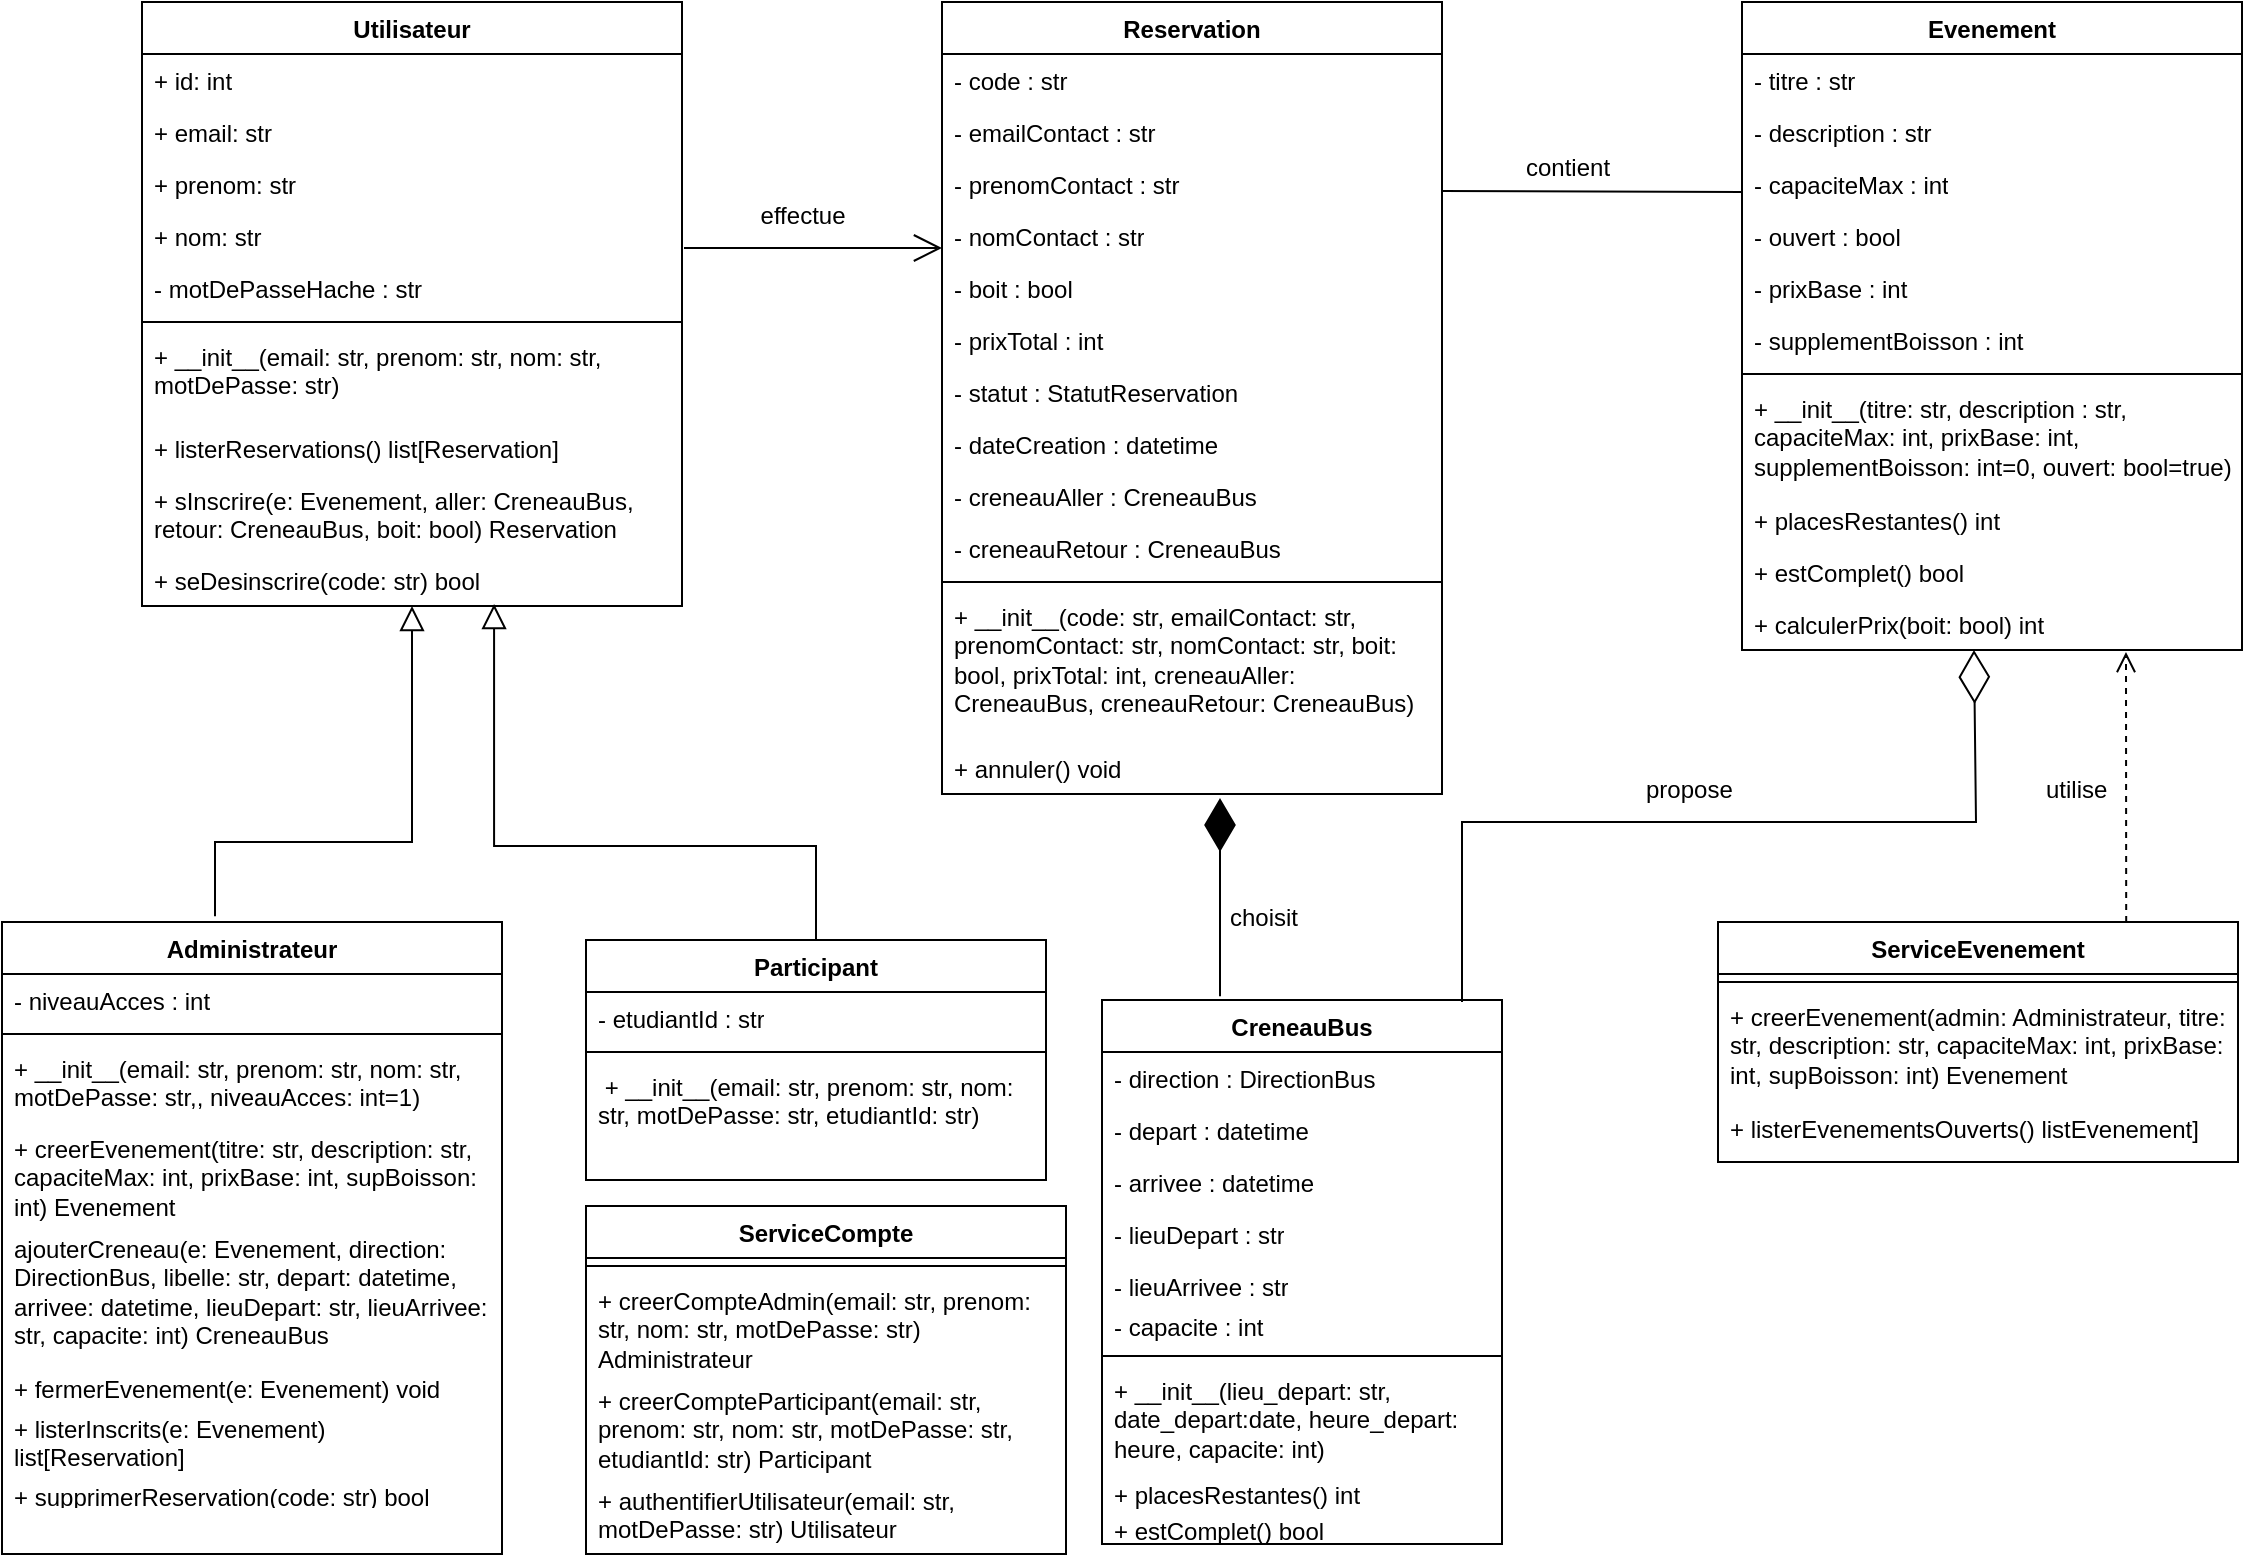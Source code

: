 <mxfile version="28.2.1">
  <diagram id="C5RBs43oDa-KdzZeNtuy" name="Page-1">
    <mxGraphModel dx="872" dy="441" grid="1" gridSize="10" guides="1" tooltips="1" connect="1" arrows="1" fold="1" page="1" pageScale="1" pageWidth="1169" pageHeight="827" math="0" shadow="0">
      <root>
        <mxCell id="WIyWlLk6GJQsqaUBKTNV-0" />
        <mxCell id="WIyWlLk6GJQsqaUBKTNV-1" parent="WIyWlLk6GJQsqaUBKTNV-0" />
        <mxCell id="zkfFHV4jXpPFQw0GAbJ--0" value="Utilisateur" style="swimlane;fontStyle=1;align=center;verticalAlign=top;childLayout=stackLayout;horizontal=1;startSize=26;horizontalStack=0;resizeParent=1;resizeLast=0;collapsible=1;marginBottom=0;rounded=0;shadow=0;strokeWidth=1;" parent="WIyWlLk6GJQsqaUBKTNV-1" vertex="1">
          <mxGeometry x="110" y="40" width="270" height="302" as="geometry">
            <mxRectangle x="230" y="140" width="160" height="26" as="alternateBounds" />
          </mxGeometry>
        </mxCell>
        <mxCell id="dK46kcQTqnEOhWtrCbgf-2" value="+ id: int" style="text;strokeColor=none;fillColor=none;align=left;verticalAlign=top;spacingLeft=4;spacingRight=4;overflow=hidden;rotatable=0;points=[[0,0.5],[1,0.5]];portConstraint=eastwest;whiteSpace=wrap;html=1;" parent="zkfFHV4jXpPFQw0GAbJ--0" vertex="1">
          <mxGeometry y="26" width="270" height="26" as="geometry" />
        </mxCell>
        <mxCell id="dK46kcQTqnEOhWtrCbgf-3" value="+ email: str" style="text;strokeColor=none;fillColor=none;align=left;verticalAlign=top;spacingLeft=4;spacingRight=4;overflow=hidden;rotatable=0;points=[[0,0.5],[1,0.5]];portConstraint=eastwest;whiteSpace=wrap;html=1;" parent="zkfFHV4jXpPFQw0GAbJ--0" vertex="1">
          <mxGeometry y="52" width="270" height="26" as="geometry" />
        </mxCell>
        <mxCell id="UdKUQ7M-LLdawXGV8OHi-44" value="+ prenom: str" style="text;strokeColor=none;fillColor=none;align=left;verticalAlign=top;spacingLeft=4;spacingRight=4;overflow=hidden;rotatable=0;points=[[0,0.5],[1,0.5]];portConstraint=eastwest;whiteSpace=wrap;html=1;" parent="zkfFHV4jXpPFQw0GAbJ--0" vertex="1">
          <mxGeometry y="78" width="270" height="26" as="geometry" />
        </mxCell>
        <mxCell id="dK46kcQTqnEOhWtrCbgf-1" value="+ nom: str" style="text;strokeColor=none;fillColor=none;align=left;verticalAlign=top;spacingLeft=4;spacingRight=4;overflow=hidden;rotatable=0;points=[[0,0.5],[1,0.5]];portConstraint=eastwest;whiteSpace=wrap;html=1;" parent="zkfFHV4jXpPFQw0GAbJ--0" vertex="1">
          <mxGeometry y="104" width="270" height="26" as="geometry" />
        </mxCell>
        <mxCell id="UdKUQ7M-LLdawXGV8OHi-86" value="- motDePasseHache : str" style="text;strokeColor=none;fillColor=none;align=left;verticalAlign=top;spacingLeft=4;spacingRight=4;overflow=hidden;rotatable=0;points=[[0,0.5],[1,0.5]];portConstraint=eastwest;whiteSpace=wrap;html=1;" parent="zkfFHV4jXpPFQw0GAbJ--0" vertex="1">
          <mxGeometry y="130" width="270" height="26" as="geometry" />
        </mxCell>
        <mxCell id="zkfFHV4jXpPFQw0GAbJ--4" value="" style="line;html=1;strokeWidth=1;align=left;verticalAlign=middle;spacingTop=-1;spacingLeft=3;spacingRight=3;rotatable=0;labelPosition=right;points=[];portConstraint=eastwest;" parent="zkfFHV4jXpPFQw0GAbJ--0" vertex="1">
          <mxGeometry y="156" width="270" height="8" as="geometry" />
        </mxCell>
        <mxCell id="UdKUQ7M-LLdawXGV8OHi-45" value="+ __init__(email: str, prenom: str, nom: str, motDePasse: str)" style="text;strokeColor=none;fillColor=none;align=left;verticalAlign=top;spacingLeft=4;spacingRight=4;overflow=hidden;rotatable=0;points=[[0,0.5],[1,0.5]];portConstraint=eastwest;whiteSpace=wrap;html=1;" parent="zkfFHV4jXpPFQw0GAbJ--0" vertex="1">
          <mxGeometry y="164" width="270" height="46" as="geometry" />
        </mxCell>
        <mxCell id="UdKUQ7M-LLdawXGV8OHi-16" value="+ listerReservations() list[Reservation]" style="text;strokeColor=none;fillColor=none;align=left;verticalAlign=top;spacingLeft=4;spacingRight=4;overflow=hidden;rotatable=0;points=[[0,0.5],[1,0.5]];portConstraint=eastwest;whiteSpace=wrap;html=1;" parent="zkfFHV4jXpPFQw0GAbJ--0" vertex="1">
          <mxGeometry y="210" width="270" height="26" as="geometry" />
        </mxCell>
        <mxCell id="dK46kcQTqnEOhWtrCbgf-9" value="+ sInscrire(e: Evenement, aller: CreneauBus, retour: CreneauBus, boit: bool) Reservation" style="text;strokeColor=none;fillColor=none;align=left;verticalAlign=top;spacingLeft=4;spacingRight=4;overflow=hidden;rotatable=0;points=[[0,0.5],[1,0.5]];portConstraint=eastwest;whiteSpace=wrap;html=1;" parent="zkfFHV4jXpPFQw0GAbJ--0" vertex="1">
          <mxGeometry y="236" width="270" height="40" as="geometry" />
        </mxCell>
        <mxCell id="dK46kcQTqnEOhWtrCbgf-10" value="+ seDesinscrire(code: str) bool" style="text;strokeColor=none;fillColor=none;align=left;verticalAlign=top;spacingLeft=4;spacingRight=4;overflow=hidden;rotatable=0;points=[[0,0.5],[1,0.5]];portConstraint=eastwest;whiteSpace=wrap;html=1;" parent="zkfFHV4jXpPFQw0GAbJ--0" vertex="1">
          <mxGeometry y="276" width="270" height="26" as="geometry" />
        </mxCell>
        <mxCell id="zkfFHV4jXpPFQw0GAbJ--6" value="Administrateur" style="swimlane;fontStyle=1;align=center;verticalAlign=top;childLayout=stackLayout;horizontal=1;startSize=26;horizontalStack=0;resizeParent=1;resizeLast=0;collapsible=1;marginBottom=0;rounded=0;shadow=0;strokeWidth=1;" parent="WIyWlLk6GJQsqaUBKTNV-1" vertex="1">
          <mxGeometry x="40" y="500" width="250" height="316" as="geometry">
            <mxRectangle x="130" y="380" width="160" height="26" as="alternateBounds" />
          </mxGeometry>
        </mxCell>
        <mxCell id="UdKUQ7M-LLdawXGV8OHi-15" value="- niveauAcces : int" style="text;strokeColor=none;fillColor=none;align=left;verticalAlign=top;spacingLeft=4;spacingRight=4;overflow=hidden;rotatable=0;points=[[0,0.5],[1,0.5]];portConstraint=eastwest;whiteSpace=wrap;html=1;" parent="zkfFHV4jXpPFQw0GAbJ--6" vertex="1">
          <mxGeometry y="26" width="250" height="26" as="geometry" />
        </mxCell>
        <mxCell id="zkfFHV4jXpPFQw0GAbJ--9" value="" style="line;html=1;strokeWidth=1;align=left;verticalAlign=middle;spacingTop=-1;spacingLeft=3;spacingRight=3;rotatable=0;labelPosition=right;points=[];portConstraint=eastwest;" parent="zkfFHV4jXpPFQw0GAbJ--6" vertex="1">
          <mxGeometry y="52" width="250" height="8" as="geometry" />
        </mxCell>
        <mxCell id="UdKUQ7M-LLdawXGV8OHi-47" value="+ __init__(email: str, prenom: str, nom: str, motDePasse: str,, niveauAcces: int=1)" style="text;strokeColor=none;fillColor=none;align=left;verticalAlign=top;spacingLeft=4;spacingRight=4;overflow=hidden;rotatable=0;points=[[0,0.5],[1,0.5]];portConstraint=eastwest;whiteSpace=wrap;html=1;" parent="zkfFHV4jXpPFQw0GAbJ--6" vertex="1">
          <mxGeometry y="60" width="250" height="40" as="geometry" />
        </mxCell>
        <mxCell id="UdKUQ7M-LLdawXGV8OHi-8" value="+ creerEvenement(titre: str, description: str, capaciteMax: int, prixBase: int, supBoisson: int) Evenement" style="text;strokeColor=none;fillColor=none;align=left;verticalAlign=top;spacingLeft=4;spacingRight=4;overflow=hidden;rotatable=0;points=[[0,0.5],[1,0.5]];portConstraint=eastwest;whiteSpace=wrap;html=1;" parent="zkfFHV4jXpPFQw0GAbJ--6" vertex="1">
          <mxGeometry y="100" width="250" height="50" as="geometry" />
        </mxCell>
        <mxCell id="UdKUQ7M-LLdawXGV8OHi-10" value="ajouterCreneau(e: Evenement, direction: DirectionBus, libelle: str, depart: datetime, arrivee: datetime, lieuDepart: str, lieuArrivee: str, capacite: int) CreneauBus" style="text;strokeColor=none;fillColor=none;align=left;verticalAlign=top;spacingLeft=4;spacingRight=4;overflow=hidden;rotatable=0;points=[[0,0.5],[1,0.5]];portConstraint=eastwest;whiteSpace=wrap;html=1;" parent="zkfFHV4jXpPFQw0GAbJ--6" vertex="1">
          <mxGeometry y="150" width="250" height="70" as="geometry" />
        </mxCell>
        <mxCell id="UdKUQ7M-LLdawXGV8OHi-17" value="+ fermerEvenement(e: Evenement) void" style="text;strokeColor=none;fillColor=none;align=left;verticalAlign=top;spacingLeft=4;spacingRight=4;overflow=hidden;rotatable=0;points=[[0,0.5],[1,0.5]];portConstraint=eastwest;whiteSpace=wrap;html=1;" parent="zkfFHV4jXpPFQw0GAbJ--6" vertex="1">
          <mxGeometry y="220" width="250" height="20" as="geometry" />
        </mxCell>
        <mxCell id="UdKUQ7M-LLdawXGV8OHi-9" value="+ listerInscrits(e: Evenement) list[Reservation]" style="text;strokeColor=none;fillColor=none;align=left;verticalAlign=top;spacingLeft=4;spacingRight=4;overflow=hidden;rotatable=0;points=[[0,0.5],[1,0.5]];portConstraint=eastwest;whiteSpace=wrap;html=1;" parent="zkfFHV4jXpPFQw0GAbJ--6" vertex="1">
          <mxGeometry y="240" width="250" height="34" as="geometry" />
        </mxCell>
        <mxCell id="UdKUQ7M-LLdawXGV8OHi-48" value="+ supprimerReservation(code: str) bool" style="text;strokeColor=none;fillColor=none;align=left;verticalAlign=top;spacingLeft=4;spacingRight=4;overflow=hidden;rotatable=0;points=[[0,0.5],[1,0.5]];portConstraint=eastwest;whiteSpace=wrap;html=1;" parent="zkfFHV4jXpPFQw0GAbJ--6" vertex="1">
          <mxGeometry y="274" width="250" height="16" as="geometry" />
        </mxCell>
        <mxCell id="zkfFHV4jXpPFQw0GAbJ--12" value="" style="endArrow=block;endSize=10;endFill=0;shadow=0;strokeWidth=1;rounded=0;curved=0;edgeStyle=elbowEdgeStyle;elbow=vertical;exitX=0.426;exitY=-0.009;exitDx=0;exitDy=0;entryX=0.5;entryY=1;entryDx=0;entryDy=0;exitPerimeter=0;" parent="WIyWlLk6GJQsqaUBKTNV-1" source="zkfFHV4jXpPFQw0GAbJ--6" target="zkfFHV4jXpPFQw0GAbJ--0" edge="1">
          <mxGeometry width="160" relative="1" as="geometry">
            <mxPoint x="178.5" y="578" as="sourcePoint" />
            <mxPoint x="211.49" y="476.002" as="targetPoint" />
            <Array as="points">
              <mxPoint x="210" y="460" />
              <mxPoint x="223.5" y="518" />
              <mxPoint x="263.5" y="488" />
              <mxPoint x="333.5" y="408" />
            </Array>
          </mxGeometry>
        </mxCell>
        <mxCell id="zkfFHV4jXpPFQw0GAbJ--16" value="" style="endArrow=block;endSize=10;endFill=0;shadow=0;strokeWidth=1;rounded=0;curved=0;edgeStyle=elbowEdgeStyle;elbow=vertical;entryX=0.652;entryY=0.885;entryDx=0;entryDy=0;entryPerimeter=0;exitX=0.5;exitY=0;exitDx=0;exitDy=0;" parent="WIyWlLk6GJQsqaUBKTNV-1" source="UdKUQ7M-LLdawXGV8OHi-1" edge="1">
          <mxGeometry width="160" relative="1" as="geometry">
            <mxPoint x="447" y="511" as="sourcePoint" />
            <mxPoint x="286.04" y="341.01" as="targetPoint" />
            <Array as="points">
              <mxPoint x="484.09" y="462" />
              <mxPoint x="384.09" y="422" />
              <mxPoint x="424.09" y="432" />
              <mxPoint x="384.09" y="352" />
            </Array>
          </mxGeometry>
        </mxCell>
        <mxCell id="zkfFHV4jXpPFQw0GAbJ--17" value="Evenement" style="swimlane;fontStyle=1;align=center;verticalAlign=top;childLayout=stackLayout;horizontal=1;startSize=26;horizontalStack=0;resizeParent=1;resizeLast=0;collapsible=1;marginBottom=0;rounded=0;shadow=0;strokeWidth=1;" parent="WIyWlLk6GJQsqaUBKTNV-1" vertex="1">
          <mxGeometry x="910" y="40" width="250" height="324" as="geometry">
            <mxRectangle x="550" y="140" width="160" height="26" as="alternateBounds" />
          </mxGeometry>
        </mxCell>
        <mxCell id="UdKUQ7M-LLdawXGV8OHi-11" value="- titre : str" style="text;strokeColor=none;fillColor=none;align=left;verticalAlign=top;spacingLeft=4;spacingRight=4;overflow=hidden;rotatable=0;points=[[0,0.5],[1,0.5]];portConstraint=eastwest;whiteSpace=wrap;html=1;" parent="zkfFHV4jXpPFQw0GAbJ--17" vertex="1">
          <mxGeometry y="26" width="250" height="26" as="geometry" />
        </mxCell>
        <mxCell id="SGklO1m5Eiw55vcK3kZM-5" value="- description : str" style="text;strokeColor=none;fillColor=none;align=left;verticalAlign=top;spacingLeft=4;spacingRight=4;overflow=hidden;rotatable=0;points=[[0,0.5],[1,0.5]];portConstraint=eastwest;whiteSpace=wrap;html=1;" vertex="1" parent="zkfFHV4jXpPFQw0GAbJ--17">
          <mxGeometry y="52" width="250" height="26" as="geometry" />
        </mxCell>
        <mxCell id="UdKUQ7M-LLdawXGV8OHi-12" value="- capaciteMax : int" style="text;strokeColor=none;fillColor=none;align=left;verticalAlign=top;spacingLeft=4;spacingRight=4;overflow=hidden;rotatable=0;points=[[0,0.5],[1,0.5]];portConstraint=eastwest;whiteSpace=wrap;html=1;" parent="zkfFHV4jXpPFQw0GAbJ--17" vertex="1">
          <mxGeometry y="78" width="250" height="26" as="geometry" />
        </mxCell>
        <mxCell id="UdKUQ7M-LLdawXGV8OHi-19" value="- ouvert : bool" style="text;strokeColor=none;fillColor=none;align=left;verticalAlign=top;spacingLeft=4;spacingRight=4;overflow=hidden;rotatable=0;points=[[0,0.5],[1,0.5]];portConstraint=eastwest;whiteSpace=wrap;html=1;" parent="zkfFHV4jXpPFQw0GAbJ--17" vertex="1">
          <mxGeometry y="104" width="250" height="26" as="geometry" />
        </mxCell>
        <mxCell id="UdKUQ7M-LLdawXGV8OHi-49" value="- prixBase : int" style="text;strokeColor=none;fillColor=none;align=left;verticalAlign=top;spacingLeft=4;spacingRight=4;overflow=hidden;rotatable=0;points=[[0,0.5],[1,0.5]];portConstraint=eastwest;whiteSpace=wrap;html=1;" parent="zkfFHV4jXpPFQw0GAbJ--17" vertex="1">
          <mxGeometry y="130" width="250" height="26" as="geometry" />
        </mxCell>
        <mxCell id="UdKUQ7M-LLdawXGV8OHi-50" value="- supplementBoisson : int" style="text;strokeColor=none;fillColor=none;align=left;verticalAlign=top;spacingLeft=4;spacingRight=4;overflow=hidden;rotatable=0;points=[[0,0.5],[1,0.5]];portConstraint=eastwest;whiteSpace=wrap;html=1;" parent="zkfFHV4jXpPFQw0GAbJ--17" vertex="1">
          <mxGeometry y="156" width="250" height="26" as="geometry" />
        </mxCell>
        <mxCell id="zkfFHV4jXpPFQw0GAbJ--23" value="" style="line;html=1;strokeWidth=1;align=left;verticalAlign=middle;spacingTop=-1;spacingLeft=3;spacingRight=3;rotatable=0;labelPosition=right;points=[];portConstraint=eastwest;" parent="zkfFHV4jXpPFQw0GAbJ--17" vertex="1">
          <mxGeometry y="182" width="250" height="8" as="geometry" />
        </mxCell>
        <mxCell id="UdKUQ7M-LLdawXGV8OHi-18" value="+ __init__(titre: str, description : str, capaciteMax: int, prixBase: int, supplementBoisson: int=0, ouvert: bool=true)" style="text;strokeColor=none;fillColor=none;align=left;verticalAlign=top;spacingLeft=4;spacingRight=4;overflow=hidden;rotatable=0;points=[[0,0.5],[1,0.5]];portConstraint=eastwest;whiteSpace=wrap;html=1;" parent="zkfFHV4jXpPFQw0GAbJ--17" vertex="1">
          <mxGeometry y="190" width="250" height="56" as="geometry" />
        </mxCell>
        <mxCell id="UdKUQ7M-LLdawXGV8OHi-20" value="+ placesRestantes() int" style="text;strokeColor=none;fillColor=none;align=left;verticalAlign=top;spacingLeft=4;spacingRight=4;overflow=hidden;rotatable=0;points=[[0,0.5],[1,0.5]];portConstraint=eastwest;whiteSpace=wrap;html=1;" parent="zkfFHV4jXpPFQw0GAbJ--17" vertex="1">
          <mxGeometry y="246" width="250" height="26" as="geometry" />
        </mxCell>
        <mxCell id="UdKUQ7M-LLdawXGV8OHi-26" value="+ estComplet() bool" style="text;strokeColor=none;fillColor=none;align=left;verticalAlign=top;spacingLeft=4;spacingRight=4;overflow=hidden;rotatable=0;points=[[0,0.5],[1,0.5]];portConstraint=eastwest;whiteSpace=wrap;html=1;" parent="zkfFHV4jXpPFQw0GAbJ--17" vertex="1">
          <mxGeometry y="272" width="250" height="26" as="geometry" />
        </mxCell>
        <mxCell id="UdKUQ7M-LLdawXGV8OHi-51" value="+ calculerPrix(boit: bool) int" style="text;strokeColor=none;fillColor=none;align=left;verticalAlign=top;spacingLeft=4;spacingRight=4;overflow=hidden;rotatable=0;points=[[0,0.5],[1,0.5]];portConstraint=eastwest;whiteSpace=wrap;html=1;" parent="zkfFHV4jXpPFQw0GAbJ--17" vertex="1">
          <mxGeometry y="298" width="250" height="26" as="geometry" />
        </mxCell>
        <mxCell id="UdKUQ7M-LLdawXGV8OHi-1" value="Participant" style="swimlane;fontStyle=1;align=center;verticalAlign=top;childLayout=stackLayout;horizontal=1;startSize=26;horizontalStack=0;resizeParent=1;resizeParentMax=0;resizeLast=0;collapsible=1;marginBottom=0;whiteSpace=wrap;html=1;" parent="WIyWlLk6GJQsqaUBKTNV-1" vertex="1">
          <mxGeometry x="332" y="509" width="230" height="120" as="geometry" />
        </mxCell>
        <mxCell id="UdKUQ7M-LLdawXGV8OHi-46" value="- etudiantId : str" style="text;strokeColor=none;fillColor=none;align=left;verticalAlign=top;spacingLeft=4;spacingRight=4;overflow=hidden;rotatable=0;points=[[0,0.5],[1,0.5]];portConstraint=eastwest;whiteSpace=wrap;html=1;" parent="UdKUQ7M-LLdawXGV8OHi-1" vertex="1">
          <mxGeometry y="26" width="230" height="26" as="geometry" />
        </mxCell>
        <mxCell id="UdKUQ7M-LLdawXGV8OHi-3" value="" style="line;strokeWidth=1;fillColor=none;align=left;verticalAlign=middle;spacingTop=-1;spacingLeft=3;spacingRight=3;rotatable=0;labelPosition=right;points=[];portConstraint=eastwest;strokeColor=inherit;" parent="UdKUQ7M-LLdawXGV8OHi-1" vertex="1">
          <mxGeometry y="52" width="230" height="8" as="geometry" />
        </mxCell>
        <mxCell id="UdKUQ7M-LLdawXGV8OHi-4" value="&amp;nbsp;+ __init__(email: str, prenom: str, nom: str, motDePasse: str, etudiantId: str)" style="text;strokeColor=none;fillColor=none;align=left;verticalAlign=top;spacingLeft=4;spacingRight=4;overflow=hidden;rotatable=0;points=[[0,0.5],[1,0.5]];portConstraint=eastwest;whiteSpace=wrap;html=1;" parent="UdKUQ7M-LLdawXGV8OHi-1" vertex="1">
          <mxGeometry y="60" width="230" height="60" as="geometry" />
        </mxCell>
        <mxCell id="UdKUQ7M-LLdawXGV8OHi-37" value="CreneauBus" style="swimlane;fontStyle=1;align=center;verticalAlign=top;childLayout=stackLayout;horizontal=1;startSize=26;horizontalStack=0;resizeParent=1;resizeParentMax=0;resizeLast=0;collapsible=1;marginBottom=0;whiteSpace=wrap;html=1;" parent="WIyWlLk6GJQsqaUBKTNV-1" vertex="1">
          <mxGeometry x="590" y="539" width="200" height="272" as="geometry" />
        </mxCell>
        <mxCell id="UdKUQ7M-LLdawXGV8OHi-80" value="- direction : DirectionBus" style="text;strokeColor=none;fillColor=none;align=left;verticalAlign=top;spacingLeft=4;spacingRight=4;overflow=hidden;rotatable=0;points=[[0,0.5],[1,0.5]];portConstraint=eastwest;whiteSpace=wrap;html=1;" parent="UdKUQ7M-LLdawXGV8OHi-37" vertex="1">
          <mxGeometry y="26" width="200" height="26" as="geometry" />
        </mxCell>
        <mxCell id="UdKUQ7M-LLdawXGV8OHi-52" value="- depart : datetime&amp;nbsp;" style="text;strokeColor=none;fillColor=none;align=left;verticalAlign=top;spacingLeft=4;spacingRight=4;overflow=hidden;rotatable=0;points=[[0,0.5],[1,0.5]];portConstraint=eastwest;whiteSpace=wrap;html=1;" parent="UdKUQ7M-LLdawXGV8OHi-37" vertex="1">
          <mxGeometry y="52" width="200" height="26" as="geometry" />
        </mxCell>
        <mxCell id="UdKUQ7M-LLdawXGV8OHi-55" value="- arrivee : datetime" style="text;strokeColor=none;fillColor=none;align=left;verticalAlign=top;spacingLeft=4;spacingRight=4;overflow=hidden;rotatable=0;points=[[0,0.5],[1,0.5]];portConstraint=eastwest;whiteSpace=wrap;html=1;" parent="UdKUQ7M-LLdawXGV8OHi-37" vertex="1">
          <mxGeometry y="78" width="200" height="26" as="geometry" />
        </mxCell>
        <mxCell id="UdKUQ7M-LLdawXGV8OHi-54" value="- lieuDepart : str" style="text;strokeColor=none;fillColor=none;align=left;verticalAlign=top;spacingLeft=4;spacingRight=4;overflow=hidden;rotatable=0;points=[[0,0.5],[1,0.5]];portConstraint=eastwest;whiteSpace=wrap;html=1;" parent="UdKUQ7M-LLdawXGV8OHi-37" vertex="1">
          <mxGeometry y="104" width="200" height="26" as="geometry" />
        </mxCell>
        <mxCell id="UdKUQ7M-LLdawXGV8OHi-81" value="- lieuArrivee : str" style="text;strokeColor=none;fillColor=none;align=left;verticalAlign=top;spacingLeft=4;spacingRight=4;overflow=hidden;rotatable=0;points=[[0,0.5],[1,0.5]];portConstraint=eastwest;whiteSpace=wrap;html=1;" parent="UdKUQ7M-LLdawXGV8OHi-37" vertex="1">
          <mxGeometry y="130" width="200" height="20" as="geometry" />
        </mxCell>
        <mxCell id="UdKUQ7M-LLdawXGV8OHi-53" value="- capacite : int" style="text;strokeColor=none;fillColor=none;align=left;verticalAlign=top;spacingLeft=4;spacingRight=4;overflow=hidden;rotatable=0;points=[[0,0.5],[1,0.5]];portConstraint=eastwest;whiteSpace=wrap;html=1;" parent="UdKUQ7M-LLdawXGV8OHi-37" vertex="1">
          <mxGeometry y="150" width="200" height="24" as="geometry" />
        </mxCell>
        <mxCell id="UdKUQ7M-LLdawXGV8OHi-39" value="" style="line;strokeWidth=1;fillColor=none;align=left;verticalAlign=middle;spacingTop=-1;spacingLeft=3;spacingRight=3;rotatable=0;labelPosition=right;points=[];portConstraint=eastwest;strokeColor=inherit;" parent="UdKUQ7M-LLdawXGV8OHi-37" vertex="1">
          <mxGeometry y="174" width="200" height="8" as="geometry" />
        </mxCell>
        <mxCell id="UdKUQ7M-LLdawXGV8OHi-40" value="+ __init__(lieu_depart: str, date_depart:date, heure_depart: heure, capacite: int)" style="text;strokeColor=none;fillColor=none;align=left;verticalAlign=top;spacingLeft=4;spacingRight=4;overflow=hidden;rotatable=0;points=[[0,0.5],[1,0.5]];portConstraint=eastwest;whiteSpace=wrap;html=1;" parent="UdKUQ7M-LLdawXGV8OHi-37" vertex="1">
          <mxGeometry y="182" width="200" height="52" as="geometry" />
        </mxCell>
        <mxCell id="UdKUQ7M-LLdawXGV8OHi-56" value="+ placesRestantes() int" style="text;strokeColor=none;fillColor=none;align=left;verticalAlign=top;spacingLeft=4;spacingRight=4;overflow=hidden;rotatable=0;points=[[0,0.5],[1,0.5]];portConstraint=eastwest;whiteSpace=wrap;html=1;" parent="UdKUQ7M-LLdawXGV8OHi-37" vertex="1">
          <mxGeometry y="234" width="200" height="18" as="geometry" />
        </mxCell>
        <mxCell id="UdKUQ7M-LLdawXGV8OHi-57" value="+ estComplet() bool" style="text;strokeColor=none;fillColor=none;align=left;verticalAlign=top;spacingLeft=4;spacingRight=4;overflow=hidden;rotatable=0;points=[[0,0.5],[1,0.5]];portConstraint=eastwest;whiteSpace=wrap;html=1;" parent="UdKUQ7M-LLdawXGV8OHi-37" vertex="1">
          <mxGeometry y="252" width="200" height="20" as="geometry" />
        </mxCell>
        <mxCell id="UdKUQ7M-LLdawXGV8OHi-58" value="Reservation" style="swimlane;fontStyle=1;align=center;verticalAlign=top;childLayout=stackLayout;horizontal=1;startSize=26;horizontalStack=0;resizeParent=1;resizeParentMax=0;resizeLast=0;collapsible=1;marginBottom=0;whiteSpace=wrap;html=1;" parent="WIyWlLk6GJQsqaUBKTNV-1" vertex="1">
          <mxGeometry x="510" y="40" width="250" height="396" as="geometry" />
        </mxCell>
        <mxCell id="UdKUQ7M-LLdawXGV8OHi-59" value="- code : str" style="text;strokeColor=none;fillColor=none;align=left;verticalAlign=top;spacingLeft=4;spacingRight=4;overflow=hidden;rotatable=0;points=[[0,0.5],[1,0.5]];portConstraint=eastwest;whiteSpace=wrap;html=1;" parent="UdKUQ7M-LLdawXGV8OHi-58" vertex="1">
          <mxGeometry y="26" width="250" height="26" as="geometry" />
        </mxCell>
        <mxCell id="UdKUQ7M-LLdawXGV8OHi-64" value="- emailContact : str" style="text;strokeColor=none;fillColor=none;align=left;verticalAlign=top;spacingLeft=4;spacingRight=4;overflow=hidden;rotatable=0;points=[[0,0.5],[1,0.5]];portConstraint=eastwest;whiteSpace=wrap;html=1;" parent="UdKUQ7M-LLdawXGV8OHi-58" vertex="1">
          <mxGeometry y="52" width="250" height="26" as="geometry" />
        </mxCell>
        <mxCell id="UdKUQ7M-LLdawXGV8OHi-65" value="- prenomContact : str" style="text;strokeColor=none;fillColor=none;align=left;verticalAlign=top;spacingLeft=4;spacingRight=4;overflow=hidden;rotatable=0;points=[[0,0.5],[1,0.5]];portConstraint=eastwest;whiteSpace=wrap;html=1;" parent="UdKUQ7M-LLdawXGV8OHi-58" vertex="1">
          <mxGeometry y="78" width="250" height="26" as="geometry" />
        </mxCell>
        <mxCell id="UdKUQ7M-LLdawXGV8OHi-68" value="- nomContact : str" style="text;strokeColor=none;fillColor=none;align=left;verticalAlign=top;spacingLeft=4;spacingRight=4;overflow=hidden;rotatable=0;points=[[0,0.5],[1,0.5]];portConstraint=eastwest;whiteSpace=wrap;html=1;" parent="UdKUQ7M-LLdawXGV8OHi-58" vertex="1">
          <mxGeometry y="104" width="250" height="26" as="geometry" />
        </mxCell>
        <mxCell id="UdKUQ7M-LLdawXGV8OHi-63" value="- boit : bool" style="text;strokeColor=none;fillColor=none;align=left;verticalAlign=top;spacingLeft=4;spacingRight=4;overflow=hidden;rotatable=0;points=[[0,0.5],[1,0.5]];portConstraint=eastwest;whiteSpace=wrap;html=1;" parent="UdKUQ7M-LLdawXGV8OHi-58" vertex="1">
          <mxGeometry y="130" width="250" height="26" as="geometry" />
        </mxCell>
        <mxCell id="UdKUQ7M-LLdawXGV8OHi-62" value="- prixTotal : int" style="text;strokeColor=none;fillColor=none;align=left;verticalAlign=top;spacingLeft=4;spacingRight=4;overflow=hidden;rotatable=0;points=[[0,0.5],[1,0.5]];portConstraint=eastwest;whiteSpace=wrap;html=1;" parent="UdKUQ7M-LLdawXGV8OHi-58" vertex="1">
          <mxGeometry y="156" width="250" height="26" as="geometry" />
        </mxCell>
        <mxCell id="UdKUQ7M-LLdawXGV8OHi-69" value="- statut : StatutReservation" style="text;strokeColor=none;fillColor=none;align=left;verticalAlign=top;spacingLeft=4;spacingRight=4;overflow=hidden;rotatable=0;points=[[0,0.5],[1,0.5]];portConstraint=eastwest;whiteSpace=wrap;html=1;" parent="UdKUQ7M-LLdawXGV8OHi-58" vertex="1">
          <mxGeometry y="182" width="250" height="26" as="geometry" />
        </mxCell>
        <mxCell id="UdKUQ7M-LLdawXGV8OHi-79" value="- dateCreation : datetime" style="text;strokeColor=none;fillColor=none;align=left;verticalAlign=top;spacingLeft=4;spacingRight=4;overflow=hidden;rotatable=0;points=[[0,0.5],[1,0.5]];portConstraint=eastwest;whiteSpace=wrap;html=1;" parent="UdKUQ7M-LLdawXGV8OHi-58" vertex="1">
          <mxGeometry y="208" width="250" height="26" as="geometry" />
        </mxCell>
        <mxCell id="UdKUQ7M-LLdawXGV8OHi-78" value="- creneauAller : CreneauBus" style="text;strokeColor=none;fillColor=none;align=left;verticalAlign=top;spacingLeft=4;spacingRight=4;overflow=hidden;rotatable=0;points=[[0,0.5],[1,0.5]];portConstraint=eastwest;whiteSpace=wrap;html=1;" parent="UdKUQ7M-LLdawXGV8OHi-58" vertex="1">
          <mxGeometry y="234" width="250" height="26" as="geometry" />
        </mxCell>
        <mxCell id="UdKUQ7M-LLdawXGV8OHi-77" value="- creneauRetour : CreneauBus" style="text;strokeColor=none;fillColor=none;align=left;verticalAlign=top;spacingLeft=4;spacingRight=4;overflow=hidden;rotatable=0;points=[[0,0.5],[1,0.5]];portConstraint=eastwest;whiteSpace=wrap;html=1;" parent="UdKUQ7M-LLdawXGV8OHi-58" vertex="1">
          <mxGeometry y="260" width="250" height="26" as="geometry" />
        </mxCell>
        <mxCell id="UdKUQ7M-LLdawXGV8OHi-60" value="" style="line;strokeWidth=1;fillColor=none;align=left;verticalAlign=middle;spacingTop=-1;spacingLeft=3;spacingRight=3;rotatable=0;labelPosition=right;points=[];portConstraint=eastwest;strokeColor=inherit;" parent="UdKUQ7M-LLdawXGV8OHi-58" vertex="1">
          <mxGeometry y="286" width="250" height="8" as="geometry" />
        </mxCell>
        <mxCell id="UdKUQ7M-LLdawXGV8OHi-61" value="+ __init__(code: str, emailContact: str, prenomContact: str, nomContact: str, boit: bool, prixTotal: int, creneauAller: CreneauBus, creneauRetour: CreneauBus)" style="text;strokeColor=none;fillColor=none;align=left;verticalAlign=top;spacingLeft=4;spacingRight=4;overflow=hidden;rotatable=0;points=[[0,0.5],[1,0.5]];portConstraint=eastwest;whiteSpace=wrap;html=1;" parent="UdKUQ7M-LLdawXGV8OHi-58" vertex="1">
          <mxGeometry y="294" width="250" height="76" as="geometry" />
        </mxCell>
        <mxCell id="UdKUQ7M-LLdawXGV8OHi-67" value="+ annuler() void" style="text;strokeColor=none;fillColor=none;align=left;verticalAlign=top;spacingLeft=4;spacingRight=4;overflow=hidden;rotatable=0;points=[[0,0.5],[1,0.5]];portConstraint=eastwest;whiteSpace=wrap;html=1;" parent="UdKUQ7M-LLdawXGV8OHi-58" vertex="1">
          <mxGeometry y="370" width="250" height="26" as="geometry" />
        </mxCell>
        <mxCell id="UdKUQ7M-LLdawXGV8OHi-71" value="effectue" style="text;align=center;fontStyle=0;verticalAlign=middle;spacingLeft=3;spacingRight=3;strokeColor=none;rotatable=0;points=[[0,0.5],[1,0.5]];portConstraint=eastwest;html=1;" parent="WIyWlLk6GJQsqaUBKTNV-1" vertex="1">
          <mxGeometry x="400" y="134" width="80" height="26" as="geometry" />
        </mxCell>
        <mxCell id="UdKUQ7M-LLdawXGV8OHi-74" value="contient" style="text;whiteSpace=wrap;" parent="WIyWlLk6GJQsqaUBKTNV-1" vertex="1">
          <mxGeometry x="800" y="109" width="80" height="40" as="geometry" />
        </mxCell>
        <mxCell id="UdKUQ7M-LLdawXGV8OHi-76" value="choisit" style="text;whiteSpace=wrap;" parent="WIyWlLk6GJQsqaUBKTNV-1" vertex="1">
          <mxGeometry x="652" y="484" width="40" height="20" as="geometry" />
        </mxCell>
        <mxCell id="UdKUQ7M-LLdawXGV8OHi-87" value="ServiceCompte" style="swimlane;fontStyle=1;align=center;verticalAlign=top;childLayout=stackLayout;horizontal=1;startSize=26;horizontalStack=0;resizeParent=1;resizeParentMax=0;resizeLast=0;collapsible=1;marginBottom=0;whiteSpace=wrap;html=1;" parent="WIyWlLk6GJQsqaUBKTNV-1" vertex="1">
          <mxGeometry x="332" y="642" width="240" height="174" as="geometry" />
        </mxCell>
        <mxCell id="UdKUQ7M-LLdawXGV8OHi-89" value="" style="line;strokeWidth=1;fillColor=none;align=left;verticalAlign=middle;spacingTop=-1;spacingLeft=3;spacingRight=3;rotatable=0;labelPosition=right;points=[];portConstraint=eastwest;strokeColor=inherit;" parent="UdKUQ7M-LLdawXGV8OHi-87" vertex="1">
          <mxGeometry y="26" width="240" height="8" as="geometry" />
        </mxCell>
        <mxCell id="UdKUQ7M-LLdawXGV8OHi-90" value="+ creerCompteAdmin(email: str, prenom: str, nom: str, motDePasse: str) Administrateur" style="text;strokeColor=none;fillColor=none;align=left;verticalAlign=top;spacingLeft=4;spacingRight=4;overflow=hidden;rotatable=0;points=[[0,0.5],[1,0.5]];portConstraint=eastwest;whiteSpace=wrap;html=1;" parent="UdKUQ7M-LLdawXGV8OHi-87" vertex="1">
          <mxGeometry y="34" width="240" height="50" as="geometry" />
        </mxCell>
        <mxCell id="UdKUQ7M-LLdawXGV8OHi-91" value="+ creerCompteParticipant(email: str, prenom: str, nom: str, motDePasse: str, etudiantId: str) Participant" style="text;strokeColor=none;fillColor=none;align=left;verticalAlign=top;spacingLeft=4;spacingRight=4;overflow=hidden;rotatable=0;points=[[0,0.5],[1,0.5]];portConstraint=eastwest;whiteSpace=wrap;html=1;" parent="UdKUQ7M-LLdawXGV8OHi-87" vertex="1">
          <mxGeometry y="84" width="240" height="50" as="geometry" />
        </mxCell>
        <mxCell id="UdKUQ7M-LLdawXGV8OHi-92" value="+ authentifierUtilisateur(email: str, motDePasse: str) Utilisateur" style="text;strokeColor=none;fillColor=none;align=left;verticalAlign=top;spacingLeft=4;spacingRight=4;overflow=hidden;rotatable=0;points=[[0,0.5],[1,0.5]];portConstraint=eastwest;whiteSpace=wrap;html=1;" parent="UdKUQ7M-LLdawXGV8OHi-87" vertex="1">
          <mxGeometry y="134" width="240" height="40" as="geometry" />
        </mxCell>
        <mxCell id="SGklO1m5Eiw55vcK3kZM-0" value="ServiceEvenement" style="swimlane;fontStyle=1;align=center;verticalAlign=top;childLayout=stackLayout;horizontal=1;startSize=26;horizontalStack=0;resizeParent=1;resizeParentMax=0;resizeLast=0;collapsible=1;marginBottom=0;whiteSpace=wrap;html=1;" vertex="1" parent="WIyWlLk6GJQsqaUBKTNV-1">
          <mxGeometry x="898" y="500" width="260" height="120" as="geometry" />
        </mxCell>
        <mxCell id="SGklO1m5Eiw55vcK3kZM-2" value="" style="line;strokeWidth=1;fillColor=none;align=left;verticalAlign=middle;spacingTop=-1;spacingLeft=3;spacingRight=3;rotatable=0;labelPosition=right;points=[];portConstraint=eastwest;strokeColor=inherit;" vertex="1" parent="SGklO1m5Eiw55vcK3kZM-0">
          <mxGeometry y="26" width="260" height="8" as="geometry" />
        </mxCell>
        <mxCell id="SGklO1m5Eiw55vcK3kZM-3" value="+ creerEvenement(admin: Administrateur, titre: str, description: str, capaciteMax: int, prixBase: int, supBoisson: int) Evenement" style="text;strokeColor=none;fillColor=none;align=left;verticalAlign=top;spacingLeft=4;spacingRight=4;overflow=hidden;rotatable=0;points=[[0,0.5],[1,0.5]];portConstraint=eastwest;whiteSpace=wrap;html=1;" vertex="1" parent="SGklO1m5Eiw55vcK3kZM-0">
          <mxGeometry y="34" width="260" height="56" as="geometry" />
        </mxCell>
        <mxCell id="SGklO1m5Eiw55vcK3kZM-4" value="+ listerEvenementsOuverts() listEvenement]" style="text;strokeColor=none;fillColor=none;align=left;verticalAlign=top;spacingLeft=4;spacingRight=4;overflow=hidden;rotatable=0;points=[[0,0.5],[1,0.5]];portConstraint=eastwest;whiteSpace=wrap;html=1;" vertex="1" parent="SGklO1m5Eiw55vcK3kZM-0">
          <mxGeometry y="90" width="260" height="30" as="geometry" />
        </mxCell>
        <mxCell id="SGklO1m5Eiw55vcK3kZM-6" value="" style="endArrow=open;endFill=1;endSize=12;html=1;rounded=0;" edge="1" parent="WIyWlLk6GJQsqaUBKTNV-1">
          <mxGeometry width="160" relative="1" as="geometry">
            <mxPoint x="381" y="163" as="sourcePoint" />
            <mxPoint x="510" y="163" as="targetPoint" />
          </mxGeometry>
        </mxCell>
        <mxCell id="SGklO1m5Eiw55vcK3kZM-12" value="" style="endArrow=none;html=1;rounded=0;" edge="1" parent="WIyWlLk6GJQsqaUBKTNV-1">
          <mxGeometry relative="1" as="geometry">
            <mxPoint x="760" y="134.5" as="sourcePoint" />
            <mxPoint x="910" y="135" as="targetPoint" />
          </mxGeometry>
        </mxCell>
        <mxCell id="SGklO1m5Eiw55vcK3kZM-16" value="" style="endArrow=diamondThin;endFill=0;endSize=24;html=1;rounded=0;entryX=0.464;entryY=1;entryDx=0;entryDy=0;entryPerimeter=0;" edge="1" parent="WIyWlLk6GJQsqaUBKTNV-1" target="UdKUQ7M-LLdawXGV8OHi-51">
          <mxGeometry width="160" relative="1" as="geometry">
            <mxPoint x="770" y="540" as="sourcePoint" />
            <mxPoint x="1010.5" y="360" as="targetPoint" />
            <Array as="points">
              <mxPoint x="770" y="450" />
              <mxPoint x="1027" y="450" />
            </Array>
          </mxGeometry>
        </mxCell>
        <mxCell id="SGklO1m5Eiw55vcK3kZM-17" value="propose" style="text;whiteSpace=wrap;" vertex="1" parent="WIyWlLk6GJQsqaUBKTNV-1">
          <mxGeometry x="860" y="420" width="80" height="40" as="geometry" />
        </mxCell>
        <mxCell id="SGklO1m5Eiw55vcK3kZM-20" value="utilise" style="text;whiteSpace=wrap;" vertex="1" parent="WIyWlLk6GJQsqaUBKTNV-1">
          <mxGeometry x="1060" y="420" width="40" height="30" as="geometry" />
        </mxCell>
        <mxCell id="SGklO1m5Eiw55vcK3kZM-27" value="" style="html=1;verticalAlign=bottom;endArrow=open;dashed=1;endSize=8;curved=0;rounded=0;exitX=0.785;exitY=0.042;exitDx=0;exitDy=0;exitPerimeter=0;" edge="1" parent="WIyWlLk6GJQsqaUBKTNV-1">
          <mxGeometry relative="1" as="geometry">
            <mxPoint x="1102.1" y="500.04" as="sourcePoint" />
            <mxPoint x="1102" y="365" as="targetPoint" />
          </mxGeometry>
        </mxCell>
        <mxCell id="SGklO1m5Eiw55vcK3kZM-28" value="" style="endArrow=diamondThin;endFill=1;endSize=24;html=1;rounded=0;entryX=0.556;entryY=1.077;entryDx=0;entryDy=0;entryPerimeter=0;exitX=0.295;exitY=-0.007;exitDx=0;exitDy=0;exitPerimeter=0;" edge="1" parent="WIyWlLk6GJQsqaUBKTNV-1" source="UdKUQ7M-LLdawXGV8OHi-37" target="UdKUQ7M-LLdawXGV8OHi-67">
          <mxGeometry width="160" relative="1" as="geometry">
            <mxPoint x="572" y="460" as="sourcePoint" />
            <mxPoint x="732" y="460" as="targetPoint" />
          </mxGeometry>
        </mxCell>
      </root>
    </mxGraphModel>
  </diagram>
</mxfile>
